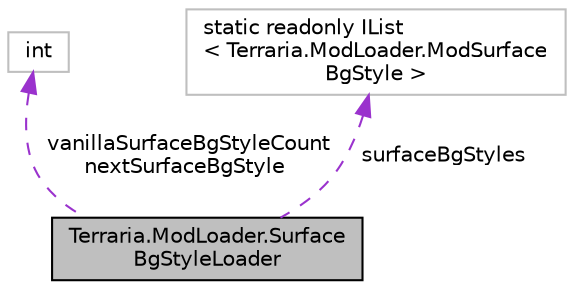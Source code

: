 digraph "Terraria.ModLoader.SurfaceBgStyleLoader"
{
  edge [fontname="Helvetica",fontsize="10",labelfontname="Helvetica",labelfontsize="10"];
  node [fontname="Helvetica",fontsize="10",shape=record];
  Node1 [label="Terraria.ModLoader.Surface\lBgStyleLoader",height=0.2,width=0.4,color="black", fillcolor="grey75", style="filled", fontcolor="black"];
  Node2 -> Node1 [dir="back",color="darkorchid3",fontsize="10",style="dashed",label=" vanillaSurfaceBgStyleCount\nnextSurfaceBgStyle" ,fontname="Helvetica"];
  Node2 [label="int",height=0.2,width=0.4,color="grey75", fillcolor="white", style="filled"];
  Node3 -> Node1 [dir="back",color="darkorchid3",fontsize="10",style="dashed",label=" surfaceBgStyles" ,fontname="Helvetica"];
  Node3 [label="static readonly IList\l\< Terraria.ModLoader.ModSurface\lBgStyle \>",height=0.2,width=0.4,color="grey75", fillcolor="white", style="filled"];
}
